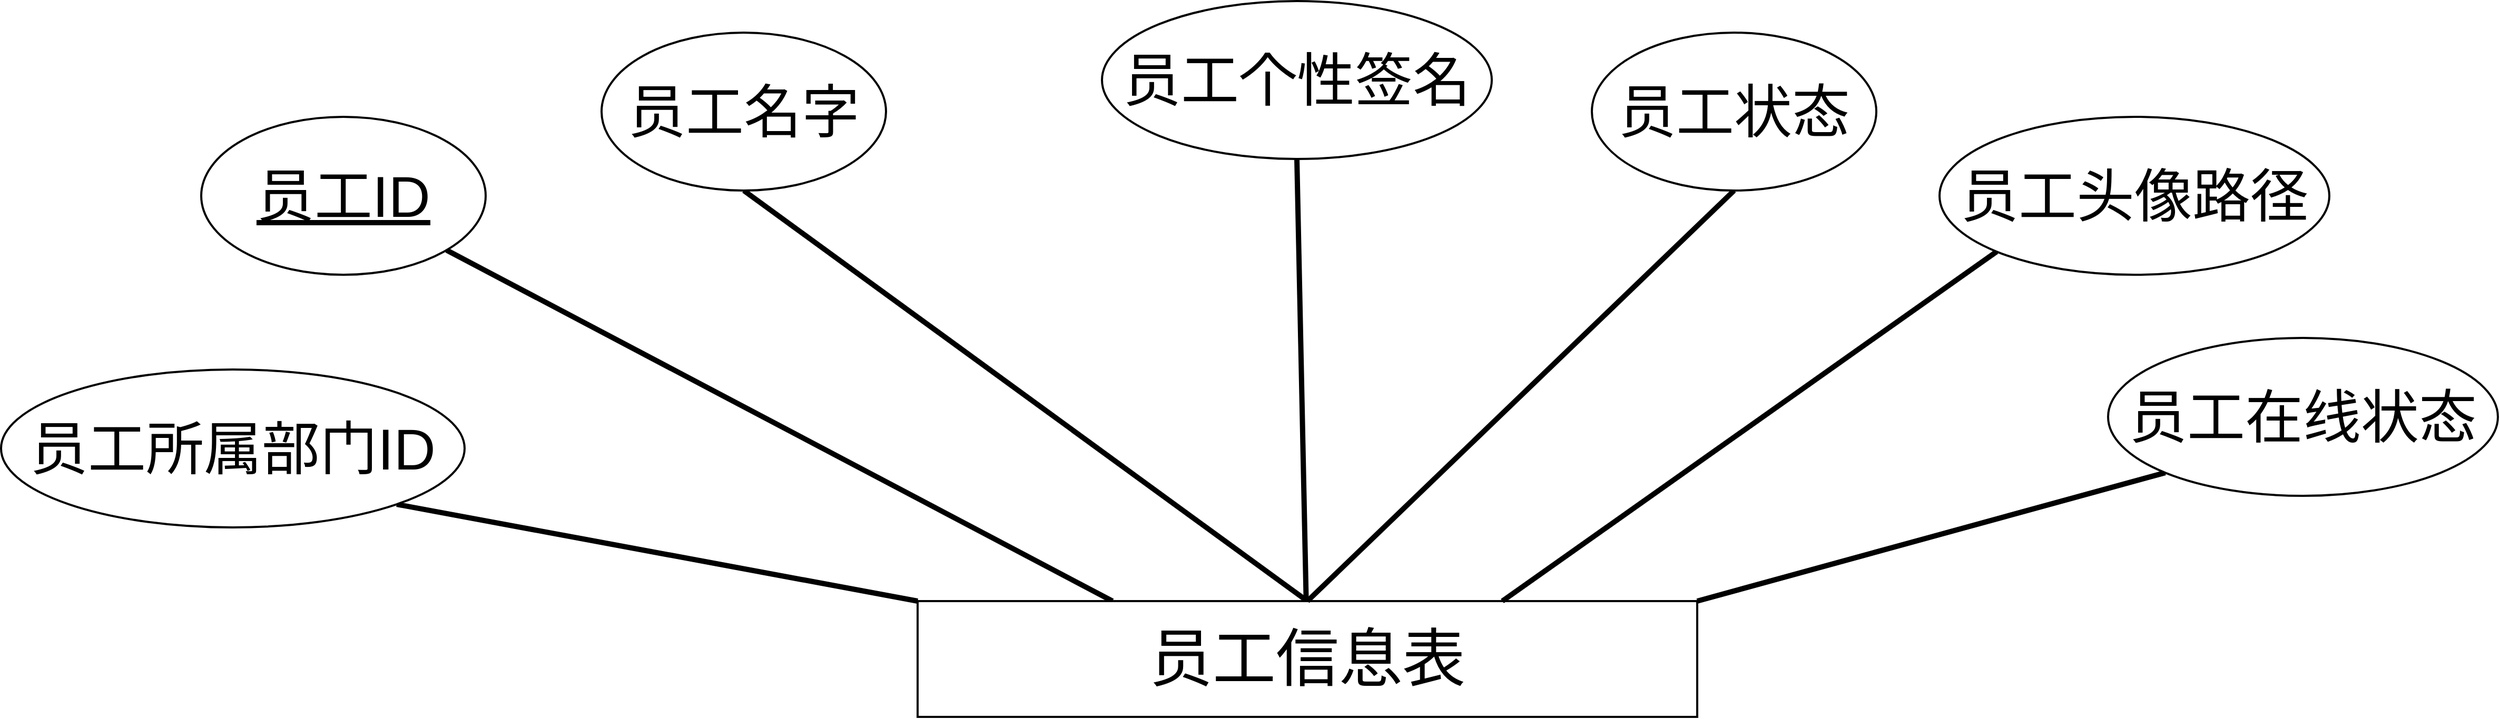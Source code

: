 <mxfile version="24.2.1" type="github">
  <diagram name="第 1 页" id="pYia0tUmUrKNLH5nOQHw">
    <mxGraphModel dx="10020" dy="3880" grid="1" gridSize="10" guides="1" tooltips="1" connect="1" arrows="1" fold="1" page="1" pageScale="1" pageWidth="2900" pageHeight="900" math="0" shadow="0">
      <root>
        <mxCell id="0" />
        <mxCell id="1" parent="0" />
        <mxCell id="lshQ-uo1fNNMHRC3DzDH-14" style="rounded=0;orthogonalLoop=1;jettySize=auto;html=1;exitX=0;exitY=0;exitDx=0;exitDy=0;entryX=1;entryY=1;entryDx=0;entryDy=0;strokeWidth=5;startArrow=none;startFill=0;endArrow=none;endFill=0;" edge="1" parent="1" source="lshQ-uo1fNNMHRC3DzDH-18" target="lshQ-uo1fNNMHRC3DzDH-19">
          <mxGeometry relative="1" as="geometry" />
        </mxCell>
        <mxCell id="lshQ-uo1fNNMHRC3DzDH-15" style="edgeStyle=none;rounded=0;orthogonalLoop=1;jettySize=auto;html=1;exitX=0.25;exitY=0;exitDx=0;exitDy=0;strokeWidth=5;endArrow=none;endFill=0;" edge="1" parent="1" source="lshQ-uo1fNNMHRC3DzDH-18" target="lshQ-uo1fNNMHRC3DzDH-20">
          <mxGeometry relative="1" as="geometry" />
        </mxCell>
        <mxCell id="lshQ-uo1fNNMHRC3DzDH-16" style="edgeStyle=none;rounded=0;orthogonalLoop=1;jettySize=auto;html=1;exitX=0.5;exitY=0;exitDx=0;exitDy=0;entryX=0.5;entryY=1;entryDx=0;entryDy=0;strokeWidth=5;endArrow=none;endFill=0;" edge="1" parent="1" source="lshQ-uo1fNNMHRC3DzDH-18" target="lshQ-uo1fNNMHRC3DzDH-21">
          <mxGeometry relative="1" as="geometry" />
        </mxCell>
        <mxCell id="lshQ-uo1fNNMHRC3DzDH-17" style="rounded=0;orthogonalLoop=1;jettySize=auto;html=1;entryX=0.5;entryY=1;entryDx=0;entryDy=0;strokeWidth=5;endArrow=none;endFill=0;" edge="1" parent="1" source="lshQ-uo1fNNMHRC3DzDH-18" target="lshQ-uo1fNNMHRC3DzDH-22">
          <mxGeometry relative="1" as="geometry" />
        </mxCell>
        <mxCell id="lshQ-uo1fNNMHRC3DzDH-18" value="员工信息表" style="html=1;whiteSpace=wrap;fontSize=60;strokeWidth=2;" vertex="1" parent="1">
          <mxGeometry x="-1765" y="690" width="740" height="110" as="geometry" />
        </mxCell>
        <mxCell id="lshQ-uo1fNNMHRC3DzDH-19" value="员工所属部门ID" style="ellipse;whiteSpace=wrap;html=1;fontSize=55;strokeWidth=2;fontStyle=0" vertex="1" parent="1">
          <mxGeometry x="-2635" y="470" width="440" height="150" as="geometry" />
        </mxCell>
        <mxCell id="lshQ-uo1fNNMHRC3DzDH-20" value="员工ID" style="ellipse;whiteSpace=wrap;html=1;fontSize=55;strokeWidth=2;fontStyle=4" vertex="1" parent="1">
          <mxGeometry x="-2445" y="230" width="270" height="150" as="geometry" />
        </mxCell>
        <mxCell id="lshQ-uo1fNNMHRC3DzDH-21" value="员工名字" style="ellipse;whiteSpace=wrap;html=1;fontSize=55;strokeWidth=2;" vertex="1" parent="1">
          <mxGeometry x="-2065" y="150" width="270" height="150" as="geometry" />
        </mxCell>
        <mxCell id="lshQ-uo1fNNMHRC3DzDH-22" value="员工个性签名" style="ellipse;whiteSpace=wrap;html=1;fontSize=55;strokeWidth=2;" vertex="1" parent="1">
          <mxGeometry x="-1590" y="120" width="370" height="150" as="geometry" />
        </mxCell>
        <mxCell id="lshQ-uo1fNNMHRC3DzDH-23" style="edgeStyle=none;rounded=0;orthogonalLoop=1;jettySize=auto;html=1;exitX=0.5;exitY=1;exitDx=0;exitDy=0;entryX=0.5;entryY=0;entryDx=0;entryDy=0;strokeWidth=5;endArrow=none;endFill=0;" edge="1" parent="1" source="lshQ-uo1fNNMHRC3DzDH-24" target="lshQ-uo1fNNMHRC3DzDH-18">
          <mxGeometry relative="1" as="geometry" />
        </mxCell>
        <mxCell id="lshQ-uo1fNNMHRC3DzDH-24" value="员工状态" style="ellipse;whiteSpace=wrap;html=1;fontSize=55;strokeWidth=2;" vertex="1" parent="1">
          <mxGeometry x="-1125" y="150" width="270" height="150" as="geometry" />
        </mxCell>
        <mxCell id="lshQ-uo1fNNMHRC3DzDH-25" style="edgeStyle=none;rounded=0;orthogonalLoop=1;jettySize=auto;html=1;exitX=0;exitY=1;exitDx=0;exitDy=0;entryX=0.75;entryY=0;entryDx=0;entryDy=0;strokeWidth=5;endArrow=none;endFill=0;" edge="1" parent="1" source="lshQ-uo1fNNMHRC3DzDH-26" target="lshQ-uo1fNNMHRC3DzDH-18">
          <mxGeometry relative="1" as="geometry" />
        </mxCell>
        <mxCell id="lshQ-uo1fNNMHRC3DzDH-26" value="员工头像路径" style="ellipse;whiteSpace=wrap;html=1;fontSize=55;strokeWidth=2;" vertex="1" parent="1">
          <mxGeometry x="-795" y="230" width="370" height="150" as="geometry" />
        </mxCell>
        <mxCell id="lshQ-uo1fNNMHRC3DzDH-27" style="edgeStyle=none;rounded=0;orthogonalLoop=1;jettySize=auto;html=1;exitX=0;exitY=1;exitDx=0;exitDy=0;entryX=1;entryY=0;entryDx=0;entryDy=0;strokeWidth=5;endArrow=none;endFill=0;" edge="1" parent="1" source="lshQ-uo1fNNMHRC3DzDH-28" target="lshQ-uo1fNNMHRC3DzDH-18">
          <mxGeometry relative="1" as="geometry" />
        </mxCell>
        <mxCell id="lshQ-uo1fNNMHRC3DzDH-28" value="员工在线状态" style="ellipse;whiteSpace=wrap;html=1;fontSize=55;strokeWidth=2;" vertex="1" parent="1">
          <mxGeometry x="-635" y="440" width="370" height="150" as="geometry" />
        </mxCell>
      </root>
    </mxGraphModel>
  </diagram>
</mxfile>
